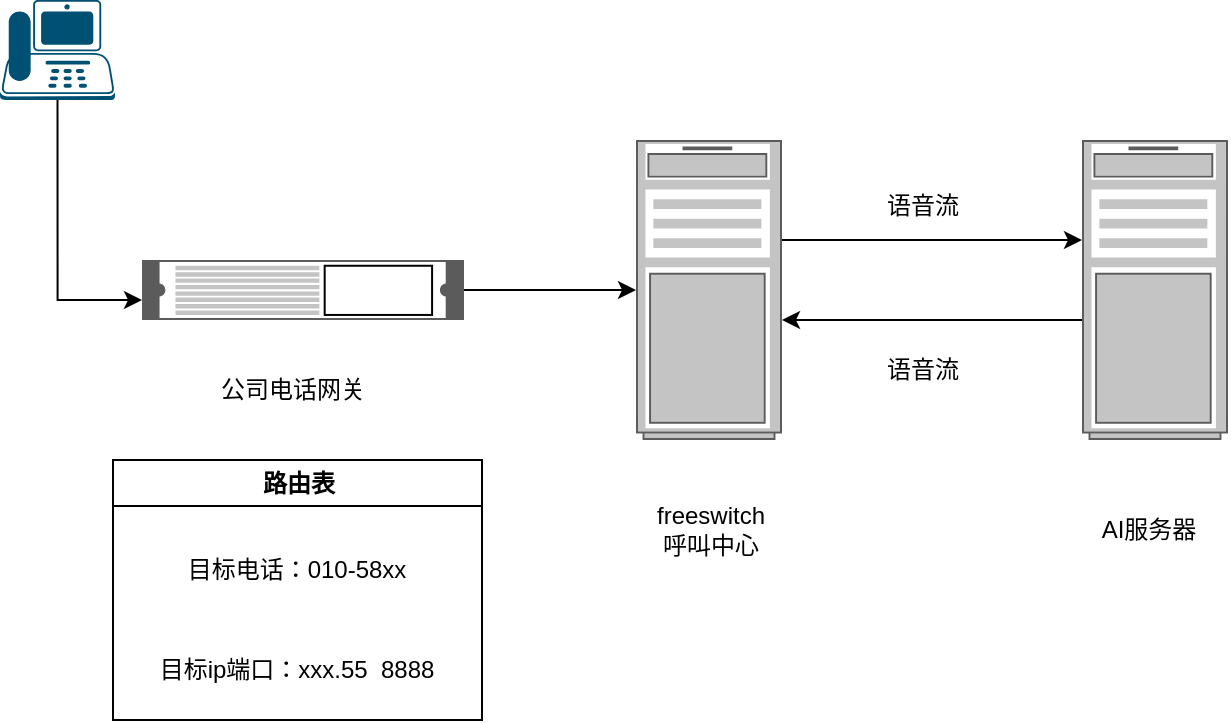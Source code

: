 <mxfile version="25.0.3">
  <diagram name="第 1 页" id="arsP5xa6i8PIs66Z26l-">
    <mxGraphModel dx="918" dy="615" grid="1" gridSize="10" guides="1" tooltips="1" connect="1" arrows="1" fold="1" page="1" pageScale="1" pageWidth="827" pageHeight="1169" math="0" shadow="0">
      <root>
        <mxCell id="0" />
        <mxCell id="1" parent="0" />
        <mxCell id="vWMv6Hqd9K9krSjXjHaY-3" value="" style="edgeStyle=orthogonalEdgeStyle;rounded=0;orthogonalLoop=1;jettySize=auto;html=1;" edge="1" parent="1" source="vWMv6Hqd9K9krSjXjHaY-1" target="vWMv6Hqd9K9krSjXjHaY-2">
          <mxGeometry relative="1" as="geometry" />
        </mxCell>
        <mxCell id="vWMv6Hqd9K9krSjXjHaY-1" value="" style="shape=mxgraph.rack.apc.apc_smart_ups_1000-3000_va_2u;html=1;labelPosition=right;align=left;spacingLeft=15;dashed=0;shadow=0;fillColor=#ffffff;" vertex="1" parent="1">
          <mxGeometry x="130" y="190" width="161" height="30" as="geometry" />
        </mxCell>
        <mxCell id="vWMv6Hqd9K9krSjXjHaY-5" style="edgeStyle=orthogonalEdgeStyle;rounded=0;orthogonalLoop=1;jettySize=auto;html=1;" edge="1" parent="1" source="vWMv6Hqd9K9krSjXjHaY-2" target="vWMv6Hqd9K9krSjXjHaY-4">
          <mxGeometry relative="1" as="geometry">
            <Array as="points">
              <mxPoint x="520" y="180" />
              <mxPoint x="520" y="180" />
            </Array>
          </mxGeometry>
        </mxCell>
        <mxCell id="vWMv6Hqd9K9krSjXjHaY-2" value="" style="strokeColor=#666666;html=1;verticalLabelPosition=bottom;labelBackgroundColor=#ffffff;verticalAlign=top;outlineConnect=0;shadow=0;dashed=0;shape=mxgraph.rack.general.server_1;" vertex="1" parent="1">
          <mxGeometry x="377" y="130" width="73" height="150" as="geometry" />
        </mxCell>
        <mxCell id="vWMv6Hqd9K9krSjXjHaY-15" value="" style="edgeStyle=orthogonalEdgeStyle;rounded=0;orthogonalLoop=1;jettySize=auto;html=1;" edge="1" parent="1" source="vWMv6Hqd9K9krSjXjHaY-4" target="vWMv6Hqd9K9krSjXjHaY-2">
          <mxGeometry relative="1" as="geometry">
            <mxPoint x="520" y="205" as="targetPoint" />
            <Array as="points">
              <mxPoint x="520" y="220" />
              <mxPoint x="520" y="220" />
            </Array>
          </mxGeometry>
        </mxCell>
        <mxCell id="vWMv6Hqd9K9krSjXjHaY-4" value="" style="strokeColor=#666666;html=1;verticalLabelPosition=bottom;labelBackgroundColor=#ffffff;verticalAlign=top;outlineConnect=0;shadow=0;dashed=0;shape=mxgraph.rack.general.server_1;" vertex="1" parent="1">
          <mxGeometry x="600" y="130" width="73" height="150" as="geometry" />
        </mxCell>
        <mxCell id="vWMv6Hqd9K9krSjXjHaY-6" value="公司电话网关" style="text;html=1;align=center;verticalAlign=middle;resizable=0;points=[];autosize=1;strokeColor=none;fillColor=none;" vertex="1" parent="1">
          <mxGeometry x="155" y="240" width="100" height="30" as="geometry" />
        </mxCell>
        <mxCell id="vWMv6Hqd9K9krSjXjHaY-8" value="路由表" style="swimlane;whiteSpace=wrap;html=1;" vertex="1" parent="1">
          <mxGeometry x="115.5" y="290" width="184.5" height="130" as="geometry" />
        </mxCell>
        <mxCell id="vWMv6Hqd9K9krSjXjHaY-9" value="目标电话：010-58xx" style="text;html=1;align=center;verticalAlign=middle;resizable=0;points=[];autosize=1;strokeColor=none;fillColor=none;" vertex="1" parent="vWMv6Hqd9K9krSjXjHaY-8">
          <mxGeometry x="26" y="40" width="130" height="30" as="geometry" />
        </mxCell>
        <mxCell id="vWMv6Hqd9K9krSjXjHaY-10" value="目标ip端口：xxx.55&amp;nbsp; 8888" style="text;html=1;align=center;verticalAlign=middle;resizable=0;points=[];autosize=1;strokeColor=none;fillColor=none;" vertex="1" parent="vWMv6Hqd9K9krSjXjHaY-8">
          <mxGeometry x="11" y="90" width="160" height="30" as="geometry" />
        </mxCell>
        <mxCell id="vWMv6Hqd9K9krSjXjHaY-11" value="" style="points=[[0.59,0,0],[0.87,0.015,0],[0.88,0.3,0],[0.99,0.99,0],[0.5,1,0],[0.01,0.99,0],[0.075,0.5,0],[0.17,0.115,0]];verticalLabelPosition=bottom;sketch=0;html=1;verticalAlign=top;aspect=fixed;align=center;pointerEvents=1;shape=mxgraph.cisco19.ip_phone;fillColor=#005073;strokeColor=none;" vertex="1" parent="1">
          <mxGeometry x="59" y="60" width="57.5" height="50" as="geometry" />
        </mxCell>
        <mxCell id="vWMv6Hqd9K9krSjXjHaY-12" style="edgeStyle=orthogonalEdgeStyle;rounded=0;orthogonalLoop=1;jettySize=auto;html=1;exitX=0.5;exitY=1;exitDx=0;exitDy=0;exitPerimeter=0;entryX=0;entryY=0.667;entryDx=0;entryDy=0;entryPerimeter=0;" edge="1" parent="1" source="vWMv6Hqd9K9krSjXjHaY-11" target="vWMv6Hqd9K9krSjXjHaY-1">
          <mxGeometry relative="1" as="geometry" />
        </mxCell>
        <mxCell id="vWMv6Hqd9K9krSjXjHaY-13" value="freeswitch&lt;br&gt;呼叫中心" style="text;html=1;align=center;verticalAlign=middle;resizable=0;points=[];autosize=1;strokeColor=none;fillColor=none;" vertex="1" parent="1">
          <mxGeometry x="374" y="305" width="80" height="40" as="geometry" />
        </mxCell>
        <mxCell id="vWMv6Hqd9K9krSjXjHaY-16" value="语音流" style="text;html=1;align=center;verticalAlign=middle;resizable=0;points=[];autosize=1;strokeColor=none;fillColor=none;" vertex="1" parent="1">
          <mxGeometry x="490" y="148" width="60" height="30" as="geometry" />
        </mxCell>
        <mxCell id="vWMv6Hqd9K9krSjXjHaY-17" value="语音流" style="text;html=1;align=center;verticalAlign=middle;resizable=0;points=[];autosize=1;strokeColor=none;fillColor=none;" vertex="1" parent="1">
          <mxGeometry x="490" y="230" width="60" height="30" as="geometry" />
        </mxCell>
        <mxCell id="vWMv6Hqd9K9krSjXjHaY-18" value="AI服务器" style="text;html=1;align=center;verticalAlign=middle;resizable=0;points=[];autosize=1;strokeColor=none;fillColor=none;" vertex="1" parent="1">
          <mxGeometry x="598" y="310" width="70" height="30" as="geometry" />
        </mxCell>
      </root>
    </mxGraphModel>
  </diagram>
</mxfile>
